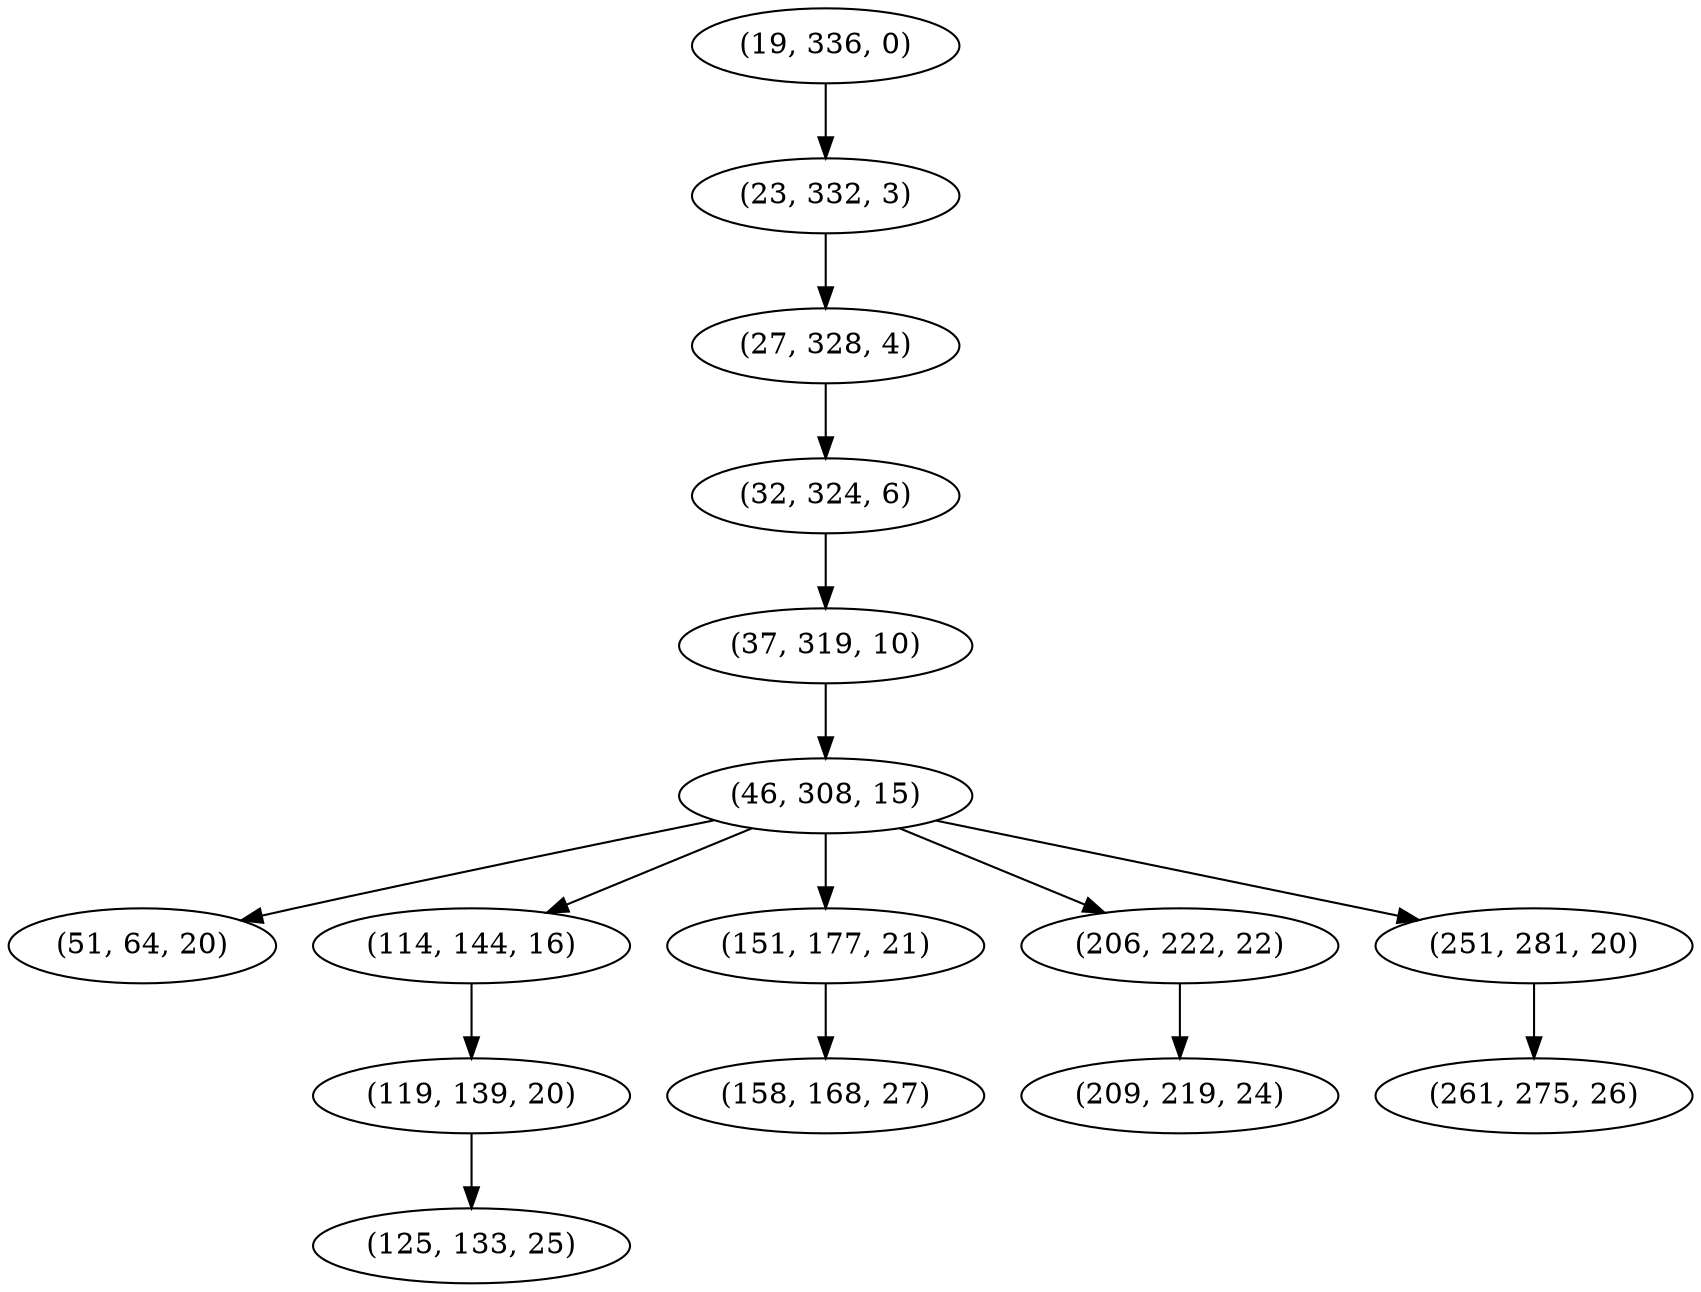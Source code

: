 digraph tree {
    "(19, 336, 0)";
    "(23, 332, 3)";
    "(27, 328, 4)";
    "(32, 324, 6)";
    "(37, 319, 10)";
    "(46, 308, 15)";
    "(51, 64, 20)";
    "(114, 144, 16)";
    "(119, 139, 20)";
    "(125, 133, 25)";
    "(151, 177, 21)";
    "(158, 168, 27)";
    "(206, 222, 22)";
    "(209, 219, 24)";
    "(251, 281, 20)";
    "(261, 275, 26)";
    "(19, 336, 0)" -> "(23, 332, 3)";
    "(23, 332, 3)" -> "(27, 328, 4)";
    "(27, 328, 4)" -> "(32, 324, 6)";
    "(32, 324, 6)" -> "(37, 319, 10)";
    "(37, 319, 10)" -> "(46, 308, 15)";
    "(46, 308, 15)" -> "(51, 64, 20)";
    "(46, 308, 15)" -> "(114, 144, 16)";
    "(46, 308, 15)" -> "(151, 177, 21)";
    "(46, 308, 15)" -> "(206, 222, 22)";
    "(46, 308, 15)" -> "(251, 281, 20)";
    "(114, 144, 16)" -> "(119, 139, 20)";
    "(119, 139, 20)" -> "(125, 133, 25)";
    "(151, 177, 21)" -> "(158, 168, 27)";
    "(206, 222, 22)" -> "(209, 219, 24)";
    "(251, 281, 20)" -> "(261, 275, 26)";
}
